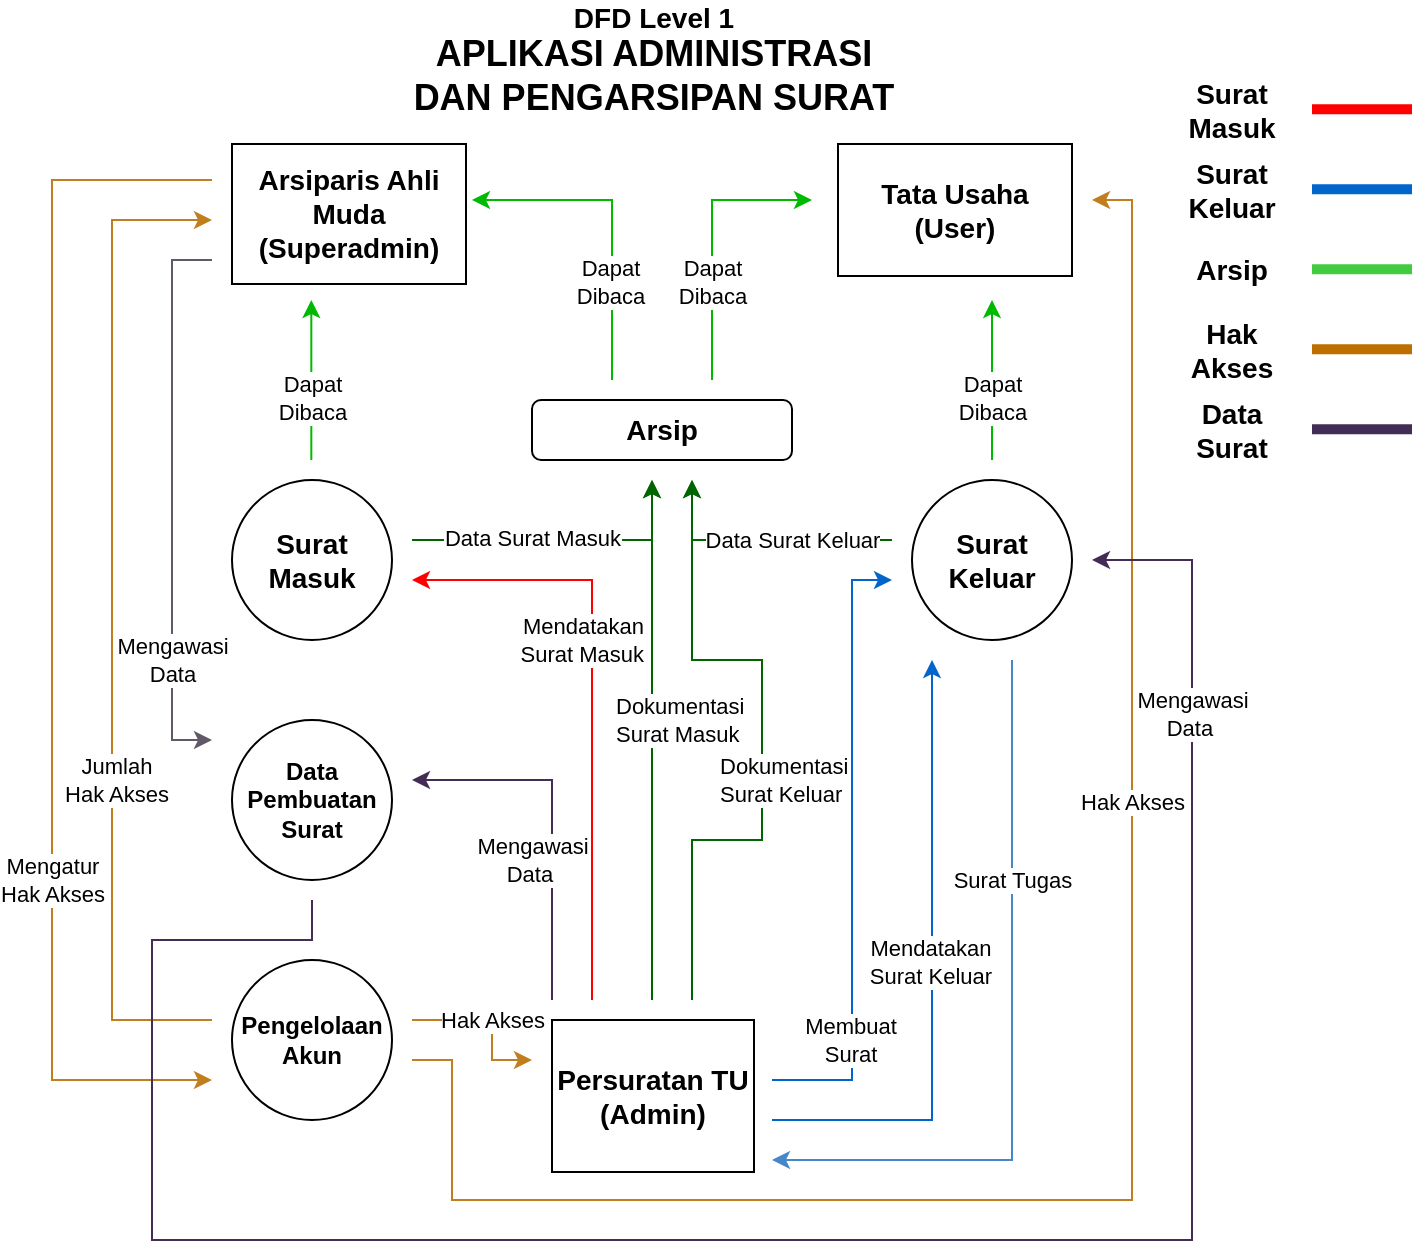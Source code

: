 <mxfile version="22.1.5" type="device">
  <diagram name="Page-1" id="-krOig79hkJ82ZUgCSBC">
    <mxGraphModel dx="1618" dy="972" grid="1" gridSize="10" guides="1" tooltips="1" connect="1" arrows="1" fold="1" page="1" pageScale="1" pageWidth="1169" pageHeight="827" math="0" shadow="0">
      <root>
        <mxCell id="0" />
        <mxCell id="1" parent="0" />
        <mxCell id="GmR0d216pOpwCIbNAV7s-1" value="&lt;font style=&quot;font-size: 14px;&quot;&gt;&lt;b&gt;Surat Masuk&lt;/b&gt;&lt;/font&gt;" style="ellipse;whiteSpace=wrap;html=1;aspect=fixed;" parent="1" vertex="1">
          <mxGeometry x="370" y="270" width="80" height="80" as="geometry" />
        </mxCell>
        <mxCell id="GmR0d216pOpwCIbNAV7s-2" value="&lt;font style=&quot;font-size: 14px;&quot;&gt;&lt;b&gt;Surat Keluar&lt;/b&gt;&lt;/font&gt;" style="ellipse;whiteSpace=wrap;html=1;aspect=fixed;" parent="1" vertex="1">
          <mxGeometry x="710" y="270" width="80" height="80" as="geometry" />
        </mxCell>
        <mxCell id="GmR0d216pOpwCIbNAV7s-3" value="&lt;font style=&quot;font-size: 14px;&quot;&gt;&lt;b&gt;Arsip&lt;/b&gt;&lt;/font&gt;" style="rounded=1;whiteSpace=wrap;html=1;" parent="1" vertex="1">
          <mxGeometry x="520" y="230" width="130" height="30" as="geometry" />
        </mxCell>
        <mxCell id="GmR0d216pOpwCIbNAV7s-4" value="&lt;font style=&quot;font-size: 14px;&quot;&gt;&lt;b&gt;Persuratan TU&lt;br&gt;(Admin)&lt;br&gt;&lt;/b&gt;&lt;/font&gt;" style="rounded=0;whiteSpace=wrap;html=1;" parent="1" vertex="1">
          <mxGeometry x="530" y="540" width="101" height="76" as="geometry" />
        </mxCell>
        <mxCell id="GmR0d216pOpwCIbNAV7s-5" value="" style="endArrow=classic;html=1;rounded=0;fillColor=#f8cecc;strokeColor=#ff0000;" parent="1" edge="1">
          <mxGeometry width="50" height="50" relative="1" as="geometry">
            <mxPoint x="550" y="530" as="sourcePoint" />
            <mxPoint x="460" y="320" as="targetPoint" />
            <Array as="points">
              <mxPoint x="550" y="320" />
            </Array>
          </mxGeometry>
        </mxCell>
        <mxCell id="GmR0d216pOpwCIbNAV7s-6" value="Mendatakan &lt;br&gt;Surat Masuk" style="edgeLabel;html=1;align=right;verticalAlign=middle;resizable=0;points=[];" parent="GmR0d216pOpwCIbNAV7s-5" vertex="1" connectable="0">
          <mxGeometry x="0.377" y="-1" relative="1" as="geometry">
            <mxPoint x="25" y="26" as="offset" />
          </mxGeometry>
        </mxCell>
        <mxCell id="GmR0d216pOpwCIbNAV7s-7" value="" style="endArrow=classic;html=1;rounded=0;strokeColor=#006600;" parent="1" edge="1">
          <mxGeometry width="50" height="50" relative="1" as="geometry">
            <mxPoint x="580" y="530" as="sourcePoint" />
            <mxPoint x="580" y="270" as="targetPoint" />
            <Array as="points" />
          </mxGeometry>
        </mxCell>
        <mxCell id="GmR0d216pOpwCIbNAV7s-8" value="Dokumentasi&lt;br&gt;Surat Masuk&amp;nbsp;" style="edgeLabel;html=1;align=left;verticalAlign=middle;resizable=0;points=[];strokeColor=#ff0000;" parent="GmR0d216pOpwCIbNAV7s-7" vertex="1" connectable="0">
          <mxGeometry x="0.377" y="-1" relative="1" as="geometry">
            <mxPoint x="-21" y="39" as="offset" />
          </mxGeometry>
        </mxCell>
        <mxCell id="GmR0d216pOpwCIbNAV7s-9" value="&lt;font style=&quot;font-size: 14px;&quot;&gt;&lt;b&gt;Tata Usaha&lt;br&gt;(User)&lt;br&gt;&lt;/b&gt;&lt;/font&gt;" style="rounded=0;whiteSpace=wrap;html=1;" parent="1" vertex="1">
          <mxGeometry x="673" y="102" width="117" height="66" as="geometry" />
        </mxCell>
        <mxCell id="GmR0d216pOpwCIbNAV7s-10" value="" style="endArrow=classic;html=1;rounded=0;strokeColor=#00BA00;" parent="1" edge="1">
          <mxGeometry width="50" height="50" relative="1" as="geometry">
            <mxPoint x="610" y="220" as="sourcePoint" />
            <mxPoint x="660" y="130" as="targetPoint" />
            <Array as="points">
              <mxPoint x="610" y="220" />
              <mxPoint x="610" y="130" />
            </Array>
          </mxGeometry>
        </mxCell>
        <mxCell id="GmR0d216pOpwCIbNAV7s-14" value="" style="endArrow=classic;html=1;rounded=0;strokeColor=#0066CC;" parent="1" edge="1">
          <mxGeometry width="50" height="50" relative="1" as="geometry">
            <mxPoint x="640" y="570" as="sourcePoint" />
            <mxPoint x="700" y="320" as="targetPoint" />
            <Array as="points">
              <mxPoint x="680" y="570" />
              <mxPoint x="680" y="320" />
            </Array>
          </mxGeometry>
        </mxCell>
        <mxCell id="GmR0d216pOpwCIbNAV7s-15" value="Membuat &lt;br&gt;Surat" style="edgeLabel;html=1;align=center;verticalAlign=middle;resizable=0;points=[];" parent="GmR0d216pOpwCIbNAV7s-14" vertex="1" connectable="0">
          <mxGeometry x="-0.047" y="1" relative="1" as="geometry">
            <mxPoint y="87" as="offset" />
          </mxGeometry>
        </mxCell>
        <mxCell id="GmR0d216pOpwCIbNAV7s-16" value="" style="endArrow=classic;html=1;rounded=0;strokeColor=#4687c9;fillColor=#647687;" parent="1" edge="1">
          <mxGeometry width="50" height="50" relative="1" as="geometry">
            <mxPoint x="760" y="360" as="sourcePoint" />
            <mxPoint x="640" y="610" as="targetPoint" />
            <Array as="points">
              <mxPoint x="760" y="610" />
            </Array>
          </mxGeometry>
        </mxCell>
        <mxCell id="GmR0d216pOpwCIbNAV7s-17" value="Surat Tugas" style="edgeLabel;html=1;align=center;verticalAlign=middle;resizable=0;points=[];" parent="GmR0d216pOpwCIbNAV7s-16" vertex="1" connectable="0">
          <mxGeometry x="-0.17" relative="1" as="geometry">
            <mxPoint y="-44" as="offset" />
          </mxGeometry>
        </mxCell>
        <mxCell id="GmR0d216pOpwCIbNAV7s-18" value="" style="endArrow=none;html=1;rounded=0;strokeWidth=5;strokeColor=#40cb40;" parent="1" edge="1">
          <mxGeometry width="50" height="50" relative="1" as="geometry">
            <mxPoint x="910" y="164.58" as="sourcePoint" />
            <mxPoint x="960" y="164.58" as="targetPoint" />
          </mxGeometry>
        </mxCell>
        <mxCell id="GmR0d216pOpwCIbNAV7s-19" value="" style="endArrow=none;html=1;rounded=0;strokeWidth=5;strokeColor=#FF0000;" parent="1" edge="1">
          <mxGeometry width="50" height="50" relative="1" as="geometry">
            <mxPoint x="910" y="84.58" as="sourcePoint" />
            <mxPoint x="960" y="84.58" as="targetPoint" />
          </mxGeometry>
        </mxCell>
        <mxCell id="GmR0d216pOpwCIbNAV7s-20" value="" style="endArrow=none;html=1;rounded=0;strokeWidth=5;strokeColor=#0066CC;" parent="1" edge="1">
          <mxGeometry width="50" height="50" relative="1" as="geometry">
            <mxPoint x="910" y="124.58" as="sourcePoint" />
            <mxPoint x="960" y="124.58" as="targetPoint" />
          </mxGeometry>
        </mxCell>
        <mxCell id="GmR0d216pOpwCIbNAV7s-21" value="" style="endArrow=classic;html=1;rounded=0;strokeColor=#006600;" parent="1" edge="1">
          <mxGeometry width="50" height="50" relative="1" as="geometry">
            <mxPoint x="600" y="530" as="sourcePoint" />
            <mxPoint x="600" y="270" as="targetPoint" />
            <Array as="points">
              <mxPoint x="600" y="450" />
              <mxPoint x="635" y="450" />
              <mxPoint x="635" y="360" />
              <mxPoint x="600" y="360" />
            </Array>
          </mxGeometry>
        </mxCell>
        <mxCell id="GmR0d216pOpwCIbNAV7s-22" value="Dokumentasi &lt;br&gt;Surat Keluar" style="edgeLabel;html=1;align=left;verticalAlign=middle;resizable=0;points=[];strokeColor=#ff0000;" parent="GmR0d216pOpwCIbNAV7s-21" vertex="1" connectable="0">
          <mxGeometry x="0.377" y="-1" relative="1" as="geometry">
            <mxPoint x="-1" y="61" as="offset" />
          </mxGeometry>
        </mxCell>
        <mxCell id="GmR0d216pOpwCIbNAV7s-23" value="&lt;font style=&quot;font-size: 14px;&quot;&gt;&lt;b&gt;Arsip&lt;/b&gt;&lt;/font&gt;" style="text;html=1;strokeColor=none;fillColor=none;align=center;verticalAlign=middle;whiteSpace=wrap;rounded=0;" parent="1" vertex="1">
          <mxGeometry x="840" y="150" width="60" height="30" as="geometry" />
        </mxCell>
        <mxCell id="GmR0d216pOpwCIbNAV7s-24" value="&lt;font style=&quot;font-size: 14px;&quot;&gt;&lt;b&gt;Surat Keluar&lt;/b&gt;&lt;/font&gt;" style="text;html=1;strokeColor=none;fillColor=none;align=center;verticalAlign=middle;whiteSpace=wrap;rounded=0;" parent="1" vertex="1">
          <mxGeometry x="840" y="110" width="60" height="30" as="geometry" />
        </mxCell>
        <mxCell id="GmR0d216pOpwCIbNAV7s-25" value="&lt;font style=&quot;font-size: 14px;&quot;&gt;&lt;b&gt;Surat Masuk&lt;/b&gt;&lt;/font&gt;" style="text;html=1;strokeColor=none;fillColor=none;align=center;verticalAlign=middle;whiteSpace=wrap;rounded=0;" parent="1" vertex="1">
          <mxGeometry x="840" y="60" width="60" height="50" as="geometry" />
        </mxCell>
        <mxCell id="mSuXqh9cYviVnFYbUiqK-2" value="" style="endArrow=classic;html=1;rounded=0;strokeColor=#00BA00;" parent="1" edge="1">
          <mxGeometry width="50" height="50" relative="1" as="geometry">
            <mxPoint x="750" y="260" as="sourcePoint" />
            <mxPoint x="750" y="180" as="targetPoint" />
            <Array as="points">
              <mxPoint x="750" y="260" />
            </Array>
          </mxGeometry>
        </mxCell>
        <mxCell id="mSuXqh9cYviVnFYbUiqK-3" value="Dapat &lt;br&gt;Dibaca" style="edgeLabel;html=1;align=center;verticalAlign=middle;resizable=0;points=[];" parent="mSuXqh9cYviVnFYbUiqK-2" vertex="1" connectable="0">
          <mxGeometry x="0.369" y="-1" relative="1" as="geometry">
            <mxPoint x="-1" y="24" as="offset" />
          </mxGeometry>
        </mxCell>
        <mxCell id="mSuXqh9cYviVnFYbUiqK-4" value="" style="endArrow=classic;html=1;rounded=0;strokeColor=#0066CC;" parent="1" edge="1">
          <mxGeometry width="50" height="50" relative="1" as="geometry">
            <mxPoint x="640" y="590" as="sourcePoint" />
            <mxPoint x="720" y="360" as="targetPoint" />
            <Array as="points">
              <mxPoint x="720" y="590" />
            </Array>
          </mxGeometry>
        </mxCell>
        <mxCell id="mSuXqh9cYviVnFYbUiqK-5" value="Mendatakan &lt;br&gt;Surat Keluar" style="edgeLabel;html=1;align=center;verticalAlign=middle;resizable=0;points=[];" parent="mSuXqh9cYviVnFYbUiqK-4" vertex="1" connectable="0">
          <mxGeometry x="-0.047" y="1" relative="1" as="geometry">
            <mxPoint y="-12" as="offset" />
          </mxGeometry>
        </mxCell>
        <mxCell id="mSuXqh9cYviVnFYbUiqK-7" value="&lt;font style=&quot;&quot;&gt;&lt;b style=&quot;&quot;&gt;&lt;font style=&quot;font-size: 14px;&quot;&gt;DFD Level 1&lt;/font&gt;&lt;/b&gt;&lt;br&gt;&lt;b style=&quot;&quot;&gt;&lt;font style=&quot;font-size: 18px;&quot;&gt;APLIKASI ADMINISTRASI DAN PENGARSIPAN SURAT&lt;/font&gt;&lt;/b&gt;&lt;br&gt;&lt;/font&gt;" style="text;html=1;strokeColor=none;fillColor=none;align=center;verticalAlign=middle;whiteSpace=wrap;rounded=0;" parent="1" vertex="1">
          <mxGeometry x="455.5" y="30" width="250" height="60" as="geometry" />
        </mxCell>
        <mxCell id="kqq5Vw9o1yBDBEciZ_FV-1" value="&lt;span style=&quot;font-size: 12px;&quot;&gt;&lt;b style=&quot;font-size: 12px;&quot;&gt;Pengelolaan&lt;br style=&quot;font-size: 12px;&quot;&gt;Akun&lt;br style=&quot;font-size: 12px;&quot;&gt;&lt;/b&gt;&lt;/span&gt;" style="ellipse;whiteSpace=wrap;html=1;aspect=fixed;fontSize=12;" parent="1" vertex="1">
          <mxGeometry x="370" y="510" width="80" height="80" as="geometry" />
        </mxCell>
        <mxCell id="kqq5Vw9o1yBDBEciZ_FV-3" value="&lt;font style=&quot;font-size: 14px;&quot;&gt;&lt;b&gt;Hak Akses&lt;/b&gt;&lt;/font&gt;" style="text;html=1;strokeColor=none;fillColor=none;align=center;verticalAlign=middle;whiteSpace=wrap;rounded=0;" parent="1" vertex="1">
          <mxGeometry x="840" y="190" width="60" height="30" as="geometry" />
        </mxCell>
        <mxCell id="kqq5Vw9o1yBDBEciZ_FV-4" value="" style="endArrow=none;html=1;rounded=0;strokeWidth=5;strokeColor=#BD7000;fillColor=#f0a30a;" parent="1" edge="1">
          <mxGeometry width="50" height="50" relative="1" as="geometry">
            <mxPoint x="910" y="204.58" as="sourcePoint" />
            <mxPoint x="960" y="204.58" as="targetPoint" />
          </mxGeometry>
        </mxCell>
        <mxCell id="kqq5Vw9o1yBDBEciZ_FV-6" value="&lt;font style=&quot;font-size: 14px;&quot;&gt;&lt;b&gt;Arsiparis Ahli Muda&lt;br&gt;(Superadmin)&lt;br&gt;&lt;/b&gt;&lt;/font&gt;" style="rounded=0;whiteSpace=wrap;html=1;" parent="1" vertex="1">
          <mxGeometry x="370" y="102" width="117" height="70" as="geometry" />
        </mxCell>
        <mxCell id="kqq5Vw9o1yBDBEciZ_FV-8" value="" style="endArrow=classic;html=1;rounded=0;strokeColor=#006600;" parent="1" edge="1">
          <mxGeometry width="50" height="50" relative="1" as="geometry">
            <mxPoint x="460" y="300" as="sourcePoint" />
            <mxPoint x="580" y="270" as="targetPoint" />
            <Array as="points">
              <mxPoint x="580" y="300" />
            </Array>
          </mxGeometry>
        </mxCell>
        <mxCell id="kqq5Vw9o1yBDBEciZ_FV-12" value="Data Surat Masuk" style="edgeLabel;html=1;align=center;verticalAlign=middle;resizable=0;points=[];" parent="kqq5Vw9o1yBDBEciZ_FV-8" vertex="1" connectable="0">
          <mxGeometry x="0.002" y="1" relative="1" as="geometry">
            <mxPoint x="-15" as="offset" />
          </mxGeometry>
        </mxCell>
        <mxCell id="kqq5Vw9o1yBDBEciZ_FV-10" value="" style="endArrow=classic;html=1;rounded=0;strokeColor=#006600;" parent="1" edge="1">
          <mxGeometry width="50" height="50" relative="1" as="geometry">
            <mxPoint x="700" y="300" as="sourcePoint" />
            <mxPoint x="600" y="270" as="targetPoint" />
            <Array as="points">
              <mxPoint x="600" y="300" />
            </Array>
          </mxGeometry>
        </mxCell>
        <mxCell id="kqq5Vw9o1yBDBEciZ_FV-13" value="Data Surat Keluar" style="edgeLabel;html=1;align=center;verticalAlign=middle;resizable=0;points=[];" parent="kqq5Vw9o1yBDBEciZ_FV-10" vertex="1" connectable="0">
          <mxGeometry x="-0.152" y="1" relative="1" as="geometry">
            <mxPoint x="5" y="-1" as="offset" />
          </mxGeometry>
        </mxCell>
        <mxCell id="kqq5Vw9o1yBDBEciZ_FV-20" value="" style="endArrow=classic;html=1;rounded=0;strokeColor=#00BA00;" parent="1" edge="1">
          <mxGeometry width="50" height="50" relative="1" as="geometry">
            <mxPoint x="560" y="220" as="sourcePoint" />
            <mxPoint x="490" y="130" as="targetPoint" />
            <Array as="points">
              <mxPoint x="560" y="220" />
              <mxPoint x="560" y="130" />
            </Array>
          </mxGeometry>
        </mxCell>
        <mxCell id="kqq5Vw9o1yBDBEciZ_FV-21" value="Dapat&lt;br&gt;Dibaca" style="edgeLabel;html=1;align=center;verticalAlign=middle;resizable=0;points=[];" parent="kqq5Vw9o1yBDBEciZ_FV-20" vertex="1" connectable="0">
          <mxGeometry x="-0.407" y="1" relative="1" as="geometry">
            <mxPoint y="-2" as="offset" />
          </mxGeometry>
        </mxCell>
        <mxCell id="kqq5Vw9o1yBDBEciZ_FV-22" value="Dapat&lt;br&gt;Dibaca" style="edgeLabel;html=1;align=center;verticalAlign=middle;resizable=0;points=[];" parent="kqq5Vw9o1yBDBEciZ_FV-20" vertex="1" connectable="0">
          <mxGeometry x="-0.407" y="1" relative="1" as="geometry">
            <mxPoint x="51" y="-2" as="offset" />
          </mxGeometry>
        </mxCell>
        <mxCell id="kqq5Vw9o1yBDBEciZ_FV-23" value="" style="endArrow=classic;html=1;rounded=0;strokeColor=#00BA00;" parent="1" edge="1">
          <mxGeometry width="50" height="50" relative="1" as="geometry">
            <mxPoint x="409.66" y="260" as="sourcePoint" />
            <mxPoint x="409.66" y="180" as="targetPoint" />
            <Array as="points">
              <mxPoint x="409.66" y="260" />
            </Array>
          </mxGeometry>
        </mxCell>
        <mxCell id="kqq5Vw9o1yBDBEciZ_FV-24" value="Dapat &lt;br&gt;Dibaca" style="edgeLabel;html=1;align=center;verticalAlign=middle;resizable=0;points=[];" parent="kqq5Vw9o1yBDBEciZ_FV-23" vertex="1" connectable="0">
          <mxGeometry x="0.369" y="-1" relative="1" as="geometry">
            <mxPoint x="-1" y="24" as="offset" />
          </mxGeometry>
        </mxCell>
        <mxCell id="kqq5Vw9o1yBDBEciZ_FV-27" value="" style="endArrow=classic;html=1;rounded=0;strokeColor=#615868;fillColor=#fa6800;" parent="1" edge="1">
          <mxGeometry width="50" height="50" relative="1" as="geometry">
            <mxPoint x="360" y="160" as="sourcePoint" />
            <mxPoint x="360" y="400" as="targetPoint" />
            <Array as="points">
              <mxPoint x="360" y="160" />
              <mxPoint x="340" y="160" />
              <mxPoint x="340" y="400" />
            </Array>
          </mxGeometry>
        </mxCell>
        <mxCell id="kqq5Vw9o1yBDBEciZ_FV-28" value="Mengawasi&lt;br&gt;&lt;div style=&quot;&quot;&gt;Data&lt;/div&gt;" style="edgeLabel;html=1;align=center;verticalAlign=middle;resizable=0;points=[];" parent="kqq5Vw9o1yBDBEciZ_FV-27" vertex="1" connectable="0">
          <mxGeometry x="0.369" y="-1" relative="1" as="geometry">
            <mxPoint x="1" y="28" as="offset" />
          </mxGeometry>
        </mxCell>
        <mxCell id="kqq5Vw9o1yBDBEciZ_FV-30" value="" style="endArrow=classic;html=1;rounded=0;strokeColor=#c17e1e;fillColor=#fa6800;" parent="1" edge="1">
          <mxGeometry width="50" height="50" relative="1" as="geometry">
            <mxPoint x="360" y="540" as="sourcePoint" />
            <mxPoint x="360" y="140" as="targetPoint" />
            <Array as="points">
              <mxPoint x="310" y="540" />
              <mxPoint x="310" y="140" />
            </Array>
          </mxGeometry>
        </mxCell>
        <mxCell id="kqq5Vw9o1yBDBEciZ_FV-31" value="Jumlah &lt;br&gt;Hak Akses" style="edgeLabel;html=1;align=center;verticalAlign=middle;resizable=0;points=[];" parent="kqq5Vw9o1yBDBEciZ_FV-30" vertex="1" connectable="0">
          <mxGeometry x="0.369" y="-1" relative="1" as="geometry">
            <mxPoint x="1" y="172" as="offset" />
          </mxGeometry>
        </mxCell>
        <mxCell id="kqq5Vw9o1yBDBEciZ_FV-32" value="" style="endArrow=classic;html=1;rounded=0;strokeColor=#c17e1e;fillColor=#fa6800;" parent="1" edge="1">
          <mxGeometry width="50" height="50" relative="1" as="geometry">
            <mxPoint x="460" y="540" as="sourcePoint" />
            <mxPoint x="520" y="560" as="targetPoint" />
            <Array as="points">
              <mxPoint x="500" y="540" />
              <mxPoint x="500" y="560" />
            </Array>
          </mxGeometry>
        </mxCell>
        <mxCell id="kqq5Vw9o1yBDBEciZ_FV-33" value="Hak Akses" style="edgeLabel;html=1;align=center;verticalAlign=middle;resizable=0;points=[];" parent="kqq5Vw9o1yBDBEciZ_FV-32" vertex="1" connectable="0">
          <mxGeometry x="0.369" y="-1" relative="1" as="geometry">
            <mxPoint x="1" y="-15" as="offset" />
          </mxGeometry>
        </mxCell>
        <mxCell id="kqq5Vw9o1yBDBEciZ_FV-34" value="" style="endArrow=classic;html=1;rounded=0;strokeColor=#c17e1e;fillColor=#fa6800;" parent="1" edge="1">
          <mxGeometry width="50" height="50" relative="1" as="geometry">
            <mxPoint x="460" y="560" as="sourcePoint" />
            <mxPoint x="800" y="130" as="targetPoint" />
            <Array as="points">
              <mxPoint x="480" y="560" />
              <mxPoint x="480" y="630" />
              <mxPoint x="820" y="630" />
              <mxPoint x="820" y="130" />
            </Array>
          </mxGeometry>
        </mxCell>
        <mxCell id="kqq5Vw9o1yBDBEciZ_FV-35" value="Hak Akses" style="edgeLabel;html=1;align=center;verticalAlign=middle;resizable=0;points=[];" parent="kqq5Vw9o1yBDBEciZ_FV-34" vertex="1" connectable="0">
          <mxGeometry x="0.369" y="-1" relative="1" as="geometry">
            <mxPoint x="-1" y="21" as="offset" />
          </mxGeometry>
        </mxCell>
        <mxCell id="kqq5Vw9o1yBDBEciZ_FV-36" value="" style="endArrow=none;html=1;rounded=0;strokeWidth=5;strokeColor=#432D57;fillColor=#76608a;" parent="1" edge="1">
          <mxGeometry width="50" height="50" relative="1" as="geometry">
            <mxPoint x="910" y="244.58" as="sourcePoint" />
            <mxPoint x="960" y="244.58" as="targetPoint" />
          </mxGeometry>
        </mxCell>
        <mxCell id="kqq5Vw9o1yBDBEciZ_FV-37" value="&lt;font style=&quot;font-size: 14px;&quot;&gt;&lt;b&gt;Data Surat&lt;/b&gt;&lt;/font&gt;" style="text;html=1;strokeColor=none;fillColor=none;align=center;verticalAlign=middle;whiteSpace=wrap;rounded=0;" parent="1" vertex="1">
          <mxGeometry x="840" y="230" width="60" height="30" as="geometry" />
        </mxCell>
        <mxCell id="kqq5Vw9o1yBDBEciZ_FV-39" value="&lt;span style=&quot;font-size: 12px;&quot;&gt;&lt;b style=&quot;font-size: 12px;&quot;&gt;Data &lt;br&gt;Pembuatan&lt;br&gt;Surat&lt;br style=&quot;font-size: 12px;&quot;&gt;&lt;/b&gt;&lt;/span&gt;" style="ellipse;whiteSpace=wrap;html=1;aspect=fixed;fontSize=12;" parent="1" vertex="1">
          <mxGeometry x="370" y="390" width="80" height="80" as="geometry" />
        </mxCell>
        <mxCell id="kqq5Vw9o1yBDBEciZ_FV-40" value="" style="endArrow=classic;html=1;rounded=0;strokeColor=#c17e1e;fillColor=#fa6800;" parent="1" edge="1">
          <mxGeometry width="50" height="50" relative="1" as="geometry">
            <mxPoint x="360" y="120" as="sourcePoint" />
            <mxPoint x="360" y="570" as="targetPoint" />
            <Array as="points">
              <mxPoint x="280" y="120" />
              <mxPoint x="280" y="570" />
            </Array>
          </mxGeometry>
        </mxCell>
        <mxCell id="kqq5Vw9o1yBDBEciZ_FV-41" value="Mengatur&lt;br&gt;Hak Akses" style="edgeLabel;html=1;align=center;verticalAlign=middle;resizable=0;points=[];" parent="kqq5Vw9o1yBDBEciZ_FV-40" vertex="1" connectable="0">
          <mxGeometry x="0.369" y="-1" relative="1" as="geometry">
            <mxPoint x="1" y="12" as="offset" />
          </mxGeometry>
        </mxCell>
        <mxCell id="kqq5Vw9o1yBDBEciZ_FV-42" value="" style="endArrow=classic;html=1;rounded=0;fillColor=#f8cecc;strokeColor=#432D57;" parent="1" edge="1">
          <mxGeometry width="50" height="50" relative="1" as="geometry">
            <mxPoint x="530" y="530" as="sourcePoint" />
            <mxPoint x="460" y="420" as="targetPoint" />
            <Array as="points">
              <mxPoint x="530" y="420" />
            </Array>
          </mxGeometry>
        </mxCell>
        <mxCell id="kqq5Vw9o1yBDBEciZ_FV-43" value="Mengawasi &lt;br&gt;Data&amp;nbsp;" style="edgeLabel;html=1;align=center;verticalAlign=middle;resizable=0;points=[];" parent="kqq5Vw9o1yBDBEciZ_FV-42" vertex="1" connectable="0">
          <mxGeometry x="0.377" y="-1" relative="1" as="geometry">
            <mxPoint x="4" y="41" as="offset" />
          </mxGeometry>
        </mxCell>
        <mxCell id="kqq5Vw9o1yBDBEciZ_FV-45" value="" style="endArrow=classic;html=1;rounded=0;fillColor=#f8cecc;strokeColor=#432D57;" parent="1" edge="1">
          <mxGeometry width="50" height="50" relative="1" as="geometry">
            <mxPoint x="410" y="480" as="sourcePoint" />
            <mxPoint x="800" y="310" as="targetPoint" />
            <Array as="points">
              <mxPoint x="410" y="500" />
              <mxPoint x="330" y="500" />
              <mxPoint x="330" y="650" />
              <mxPoint x="850" y="650" />
              <mxPoint x="850" y="310" />
            </Array>
          </mxGeometry>
        </mxCell>
        <mxCell id="kqq5Vw9o1yBDBEciZ_FV-46" value="Mengawasi &lt;br&gt;Data&amp;nbsp;" style="edgeLabel;html=1;align=center;verticalAlign=middle;resizable=0;points=[];" parent="kqq5Vw9o1yBDBEciZ_FV-45" vertex="1" connectable="0">
          <mxGeometry x="0.377" y="-1" relative="1" as="geometry">
            <mxPoint x="-1" y="-235" as="offset" />
          </mxGeometry>
        </mxCell>
      </root>
    </mxGraphModel>
  </diagram>
</mxfile>
